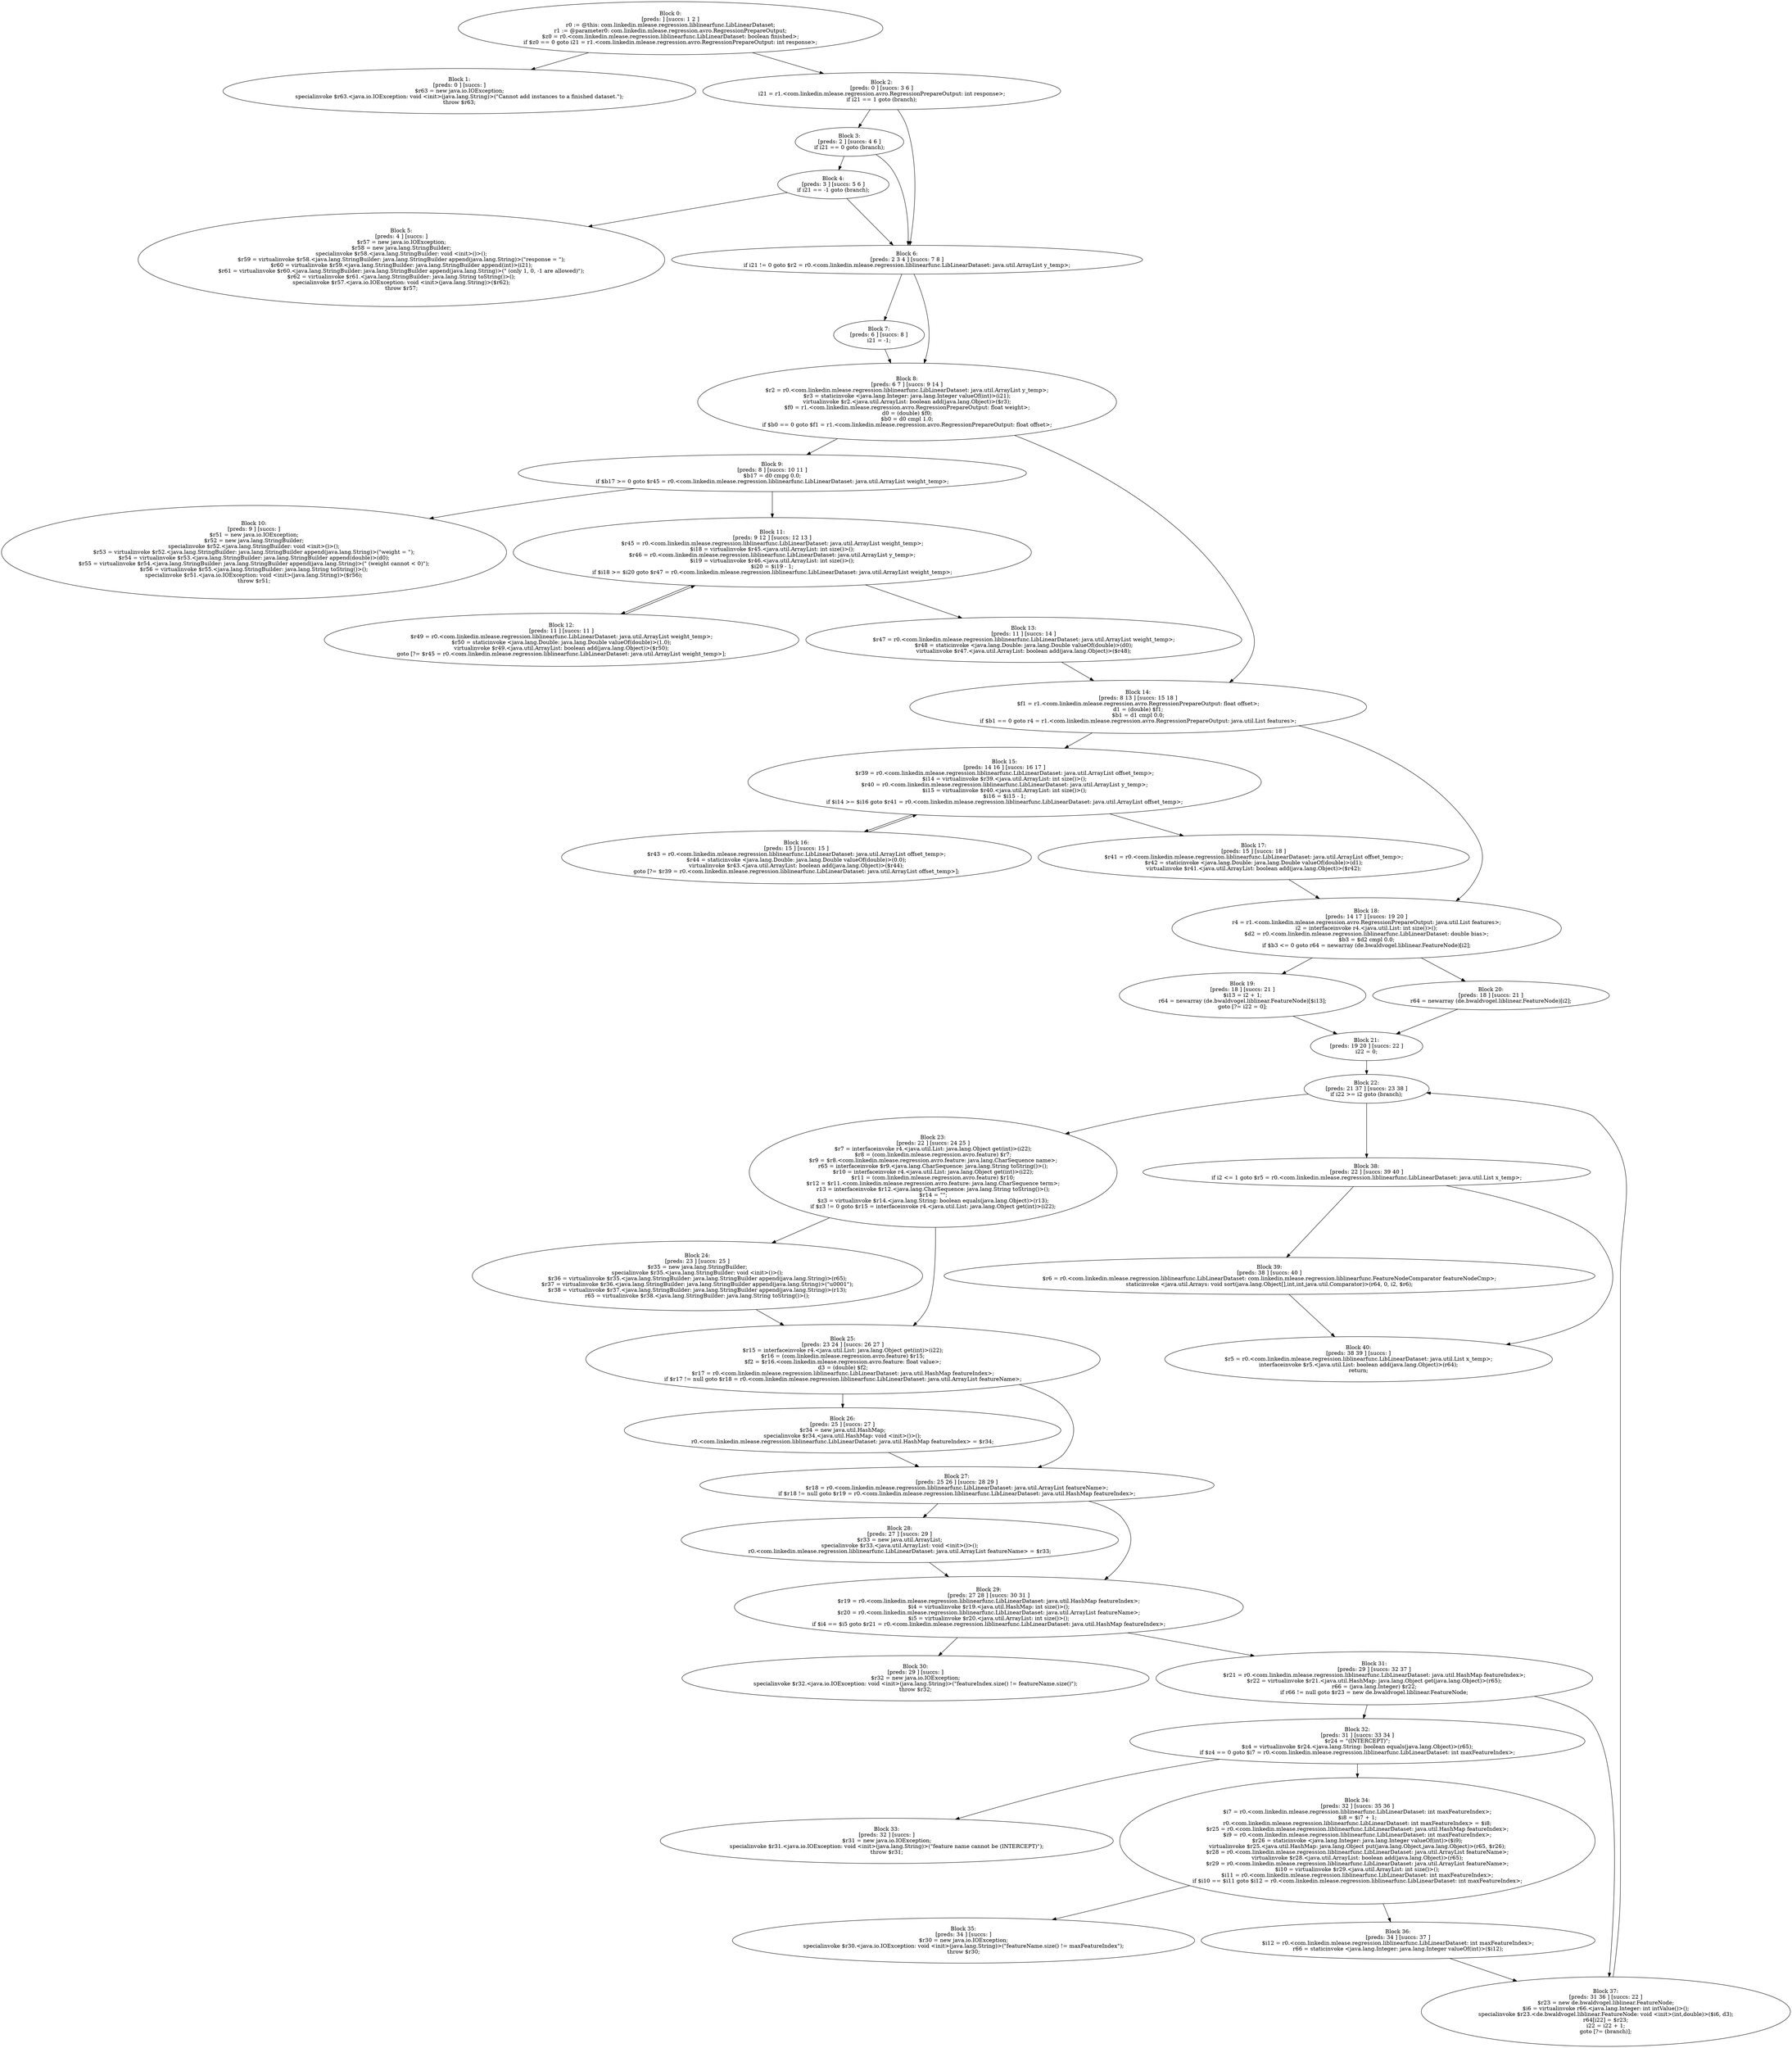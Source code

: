 digraph "unitGraph" {
    "Block 0:
[preds: ] [succs: 1 2 ]
r0 := @this: com.linkedin.mlease.regression.liblinearfunc.LibLinearDataset;
r1 := @parameter0: com.linkedin.mlease.regression.avro.RegressionPrepareOutput;
$z0 = r0.<com.linkedin.mlease.regression.liblinearfunc.LibLinearDataset: boolean finished>;
if $z0 == 0 goto i21 = r1.<com.linkedin.mlease.regression.avro.RegressionPrepareOutput: int response>;
"
    "Block 1:
[preds: 0 ] [succs: ]
$r63 = new java.io.IOException;
specialinvoke $r63.<java.io.IOException: void <init>(java.lang.String)>(\"Cannot add instances to a finished dataset.\");
throw $r63;
"
    "Block 2:
[preds: 0 ] [succs: 3 6 ]
i21 = r1.<com.linkedin.mlease.regression.avro.RegressionPrepareOutput: int response>;
if i21 == 1 goto (branch);
"
    "Block 3:
[preds: 2 ] [succs: 4 6 ]
if i21 == 0 goto (branch);
"
    "Block 4:
[preds: 3 ] [succs: 5 6 ]
if i21 == -1 goto (branch);
"
    "Block 5:
[preds: 4 ] [succs: ]
$r57 = new java.io.IOException;
$r58 = new java.lang.StringBuilder;
specialinvoke $r58.<java.lang.StringBuilder: void <init>()>();
$r59 = virtualinvoke $r58.<java.lang.StringBuilder: java.lang.StringBuilder append(java.lang.String)>(\"response = \");
$r60 = virtualinvoke $r59.<java.lang.StringBuilder: java.lang.StringBuilder append(int)>(i21);
$r61 = virtualinvoke $r60.<java.lang.StringBuilder: java.lang.StringBuilder append(java.lang.String)>(\" (only 1, 0, -1 are allowed)\");
$r62 = virtualinvoke $r61.<java.lang.StringBuilder: java.lang.String toString()>();
specialinvoke $r57.<java.io.IOException: void <init>(java.lang.String)>($r62);
throw $r57;
"
    "Block 6:
[preds: 2 3 4 ] [succs: 7 8 ]
if i21 != 0 goto $r2 = r0.<com.linkedin.mlease.regression.liblinearfunc.LibLinearDataset: java.util.ArrayList y_temp>;
"
    "Block 7:
[preds: 6 ] [succs: 8 ]
i21 = -1;
"
    "Block 8:
[preds: 6 7 ] [succs: 9 14 ]
$r2 = r0.<com.linkedin.mlease.regression.liblinearfunc.LibLinearDataset: java.util.ArrayList y_temp>;
$r3 = staticinvoke <java.lang.Integer: java.lang.Integer valueOf(int)>(i21);
virtualinvoke $r2.<java.util.ArrayList: boolean add(java.lang.Object)>($r3);
$f0 = r1.<com.linkedin.mlease.regression.avro.RegressionPrepareOutput: float weight>;
d0 = (double) $f0;
$b0 = d0 cmpl 1.0;
if $b0 == 0 goto $f1 = r1.<com.linkedin.mlease.regression.avro.RegressionPrepareOutput: float offset>;
"
    "Block 9:
[preds: 8 ] [succs: 10 11 ]
$b17 = d0 cmpg 0.0;
if $b17 >= 0 goto $r45 = r0.<com.linkedin.mlease.regression.liblinearfunc.LibLinearDataset: java.util.ArrayList weight_temp>;
"
    "Block 10:
[preds: 9 ] [succs: ]
$r51 = new java.io.IOException;
$r52 = new java.lang.StringBuilder;
specialinvoke $r52.<java.lang.StringBuilder: void <init>()>();
$r53 = virtualinvoke $r52.<java.lang.StringBuilder: java.lang.StringBuilder append(java.lang.String)>(\"weight = \");
$r54 = virtualinvoke $r53.<java.lang.StringBuilder: java.lang.StringBuilder append(double)>(d0);
$r55 = virtualinvoke $r54.<java.lang.StringBuilder: java.lang.StringBuilder append(java.lang.String)>(\" (weight cannot < 0)\");
$r56 = virtualinvoke $r55.<java.lang.StringBuilder: java.lang.String toString()>();
specialinvoke $r51.<java.io.IOException: void <init>(java.lang.String)>($r56);
throw $r51;
"
    "Block 11:
[preds: 9 12 ] [succs: 12 13 ]
$r45 = r0.<com.linkedin.mlease.regression.liblinearfunc.LibLinearDataset: java.util.ArrayList weight_temp>;
$i18 = virtualinvoke $r45.<java.util.ArrayList: int size()>();
$r46 = r0.<com.linkedin.mlease.regression.liblinearfunc.LibLinearDataset: java.util.ArrayList y_temp>;
$i19 = virtualinvoke $r46.<java.util.ArrayList: int size()>();
$i20 = $i19 - 1;
if $i18 >= $i20 goto $r47 = r0.<com.linkedin.mlease.regression.liblinearfunc.LibLinearDataset: java.util.ArrayList weight_temp>;
"
    "Block 12:
[preds: 11 ] [succs: 11 ]
$r49 = r0.<com.linkedin.mlease.regression.liblinearfunc.LibLinearDataset: java.util.ArrayList weight_temp>;
$r50 = staticinvoke <java.lang.Double: java.lang.Double valueOf(double)>(1.0);
virtualinvoke $r49.<java.util.ArrayList: boolean add(java.lang.Object)>($r50);
goto [?= $r45 = r0.<com.linkedin.mlease.regression.liblinearfunc.LibLinearDataset: java.util.ArrayList weight_temp>];
"
    "Block 13:
[preds: 11 ] [succs: 14 ]
$r47 = r0.<com.linkedin.mlease.regression.liblinearfunc.LibLinearDataset: java.util.ArrayList weight_temp>;
$r48 = staticinvoke <java.lang.Double: java.lang.Double valueOf(double)>(d0);
virtualinvoke $r47.<java.util.ArrayList: boolean add(java.lang.Object)>($r48);
"
    "Block 14:
[preds: 8 13 ] [succs: 15 18 ]
$f1 = r1.<com.linkedin.mlease.regression.avro.RegressionPrepareOutput: float offset>;
d1 = (double) $f1;
$b1 = d1 cmpl 0.0;
if $b1 == 0 goto r4 = r1.<com.linkedin.mlease.regression.avro.RegressionPrepareOutput: java.util.List features>;
"
    "Block 15:
[preds: 14 16 ] [succs: 16 17 ]
$r39 = r0.<com.linkedin.mlease.regression.liblinearfunc.LibLinearDataset: java.util.ArrayList offset_temp>;
$i14 = virtualinvoke $r39.<java.util.ArrayList: int size()>();
$r40 = r0.<com.linkedin.mlease.regression.liblinearfunc.LibLinearDataset: java.util.ArrayList y_temp>;
$i15 = virtualinvoke $r40.<java.util.ArrayList: int size()>();
$i16 = $i15 - 1;
if $i14 >= $i16 goto $r41 = r0.<com.linkedin.mlease.regression.liblinearfunc.LibLinearDataset: java.util.ArrayList offset_temp>;
"
    "Block 16:
[preds: 15 ] [succs: 15 ]
$r43 = r0.<com.linkedin.mlease.regression.liblinearfunc.LibLinearDataset: java.util.ArrayList offset_temp>;
$r44 = staticinvoke <java.lang.Double: java.lang.Double valueOf(double)>(0.0);
virtualinvoke $r43.<java.util.ArrayList: boolean add(java.lang.Object)>($r44);
goto [?= $r39 = r0.<com.linkedin.mlease.regression.liblinearfunc.LibLinearDataset: java.util.ArrayList offset_temp>];
"
    "Block 17:
[preds: 15 ] [succs: 18 ]
$r41 = r0.<com.linkedin.mlease.regression.liblinearfunc.LibLinearDataset: java.util.ArrayList offset_temp>;
$r42 = staticinvoke <java.lang.Double: java.lang.Double valueOf(double)>(d1);
virtualinvoke $r41.<java.util.ArrayList: boolean add(java.lang.Object)>($r42);
"
    "Block 18:
[preds: 14 17 ] [succs: 19 20 ]
r4 = r1.<com.linkedin.mlease.regression.avro.RegressionPrepareOutput: java.util.List features>;
i2 = interfaceinvoke r4.<java.util.List: int size()>();
$d2 = r0.<com.linkedin.mlease.regression.liblinearfunc.LibLinearDataset: double bias>;
$b3 = $d2 cmpl 0.0;
if $b3 <= 0 goto r64 = newarray (de.bwaldvogel.liblinear.FeatureNode)[i2];
"
    "Block 19:
[preds: 18 ] [succs: 21 ]
$i13 = i2 + 1;
r64 = newarray (de.bwaldvogel.liblinear.FeatureNode)[$i13];
goto [?= i22 = 0];
"
    "Block 20:
[preds: 18 ] [succs: 21 ]
r64 = newarray (de.bwaldvogel.liblinear.FeatureNode)[i2];
"
    "Block 21:
[preds: 19 20 ] [succs: 22 ]
i22 = 0;
"
    "Block 22:
[preds: 21 37 ] [succs: 23 38 ]
if i22 >= i2 goto (branch);
"
    "Block 23:
[preds: 22 ] [succs: 24 25 ]
$r7 = interfaceinvoke r4.<java.util.List: java.lang.Object get(int)>(i22);
$r8 = (com.linkedin.mlease.regression.avro.feature) $r7;
$r9 = $r8.<com.linkedin.mlease.regression.avro.feature: java.lang.CharSequence name>;
r65 = interfaceinvoke $r9.<java.lang.CharSequence: java.lang.String toString()>();
$r10 = interfaceinvoke r4.<java.util.List: java.lang.Object get(int)>(i22);
$r11 = (com.linkedin.mlease.regression.avro.feature) $r10;
$r12 = $r11.<com.linkedin.mlease.regression.avro.feature: java.lang.CharSequence term>;
r13 = interfaceinvoke $r12.<java.lang.CharSequence: java.lang.String toString()>();
$r14 = \"\";
$z3 = virtualinvoke $r14.<java.lang.String: boolean equals(java.lang.Object)>(r13);
if $z3 != 0 goto $r15 = interfaceinvoke r4.<java.util.List: java.lang.Object get(int)>(i22);
"
    "Block 24:
[preds: 23 ] [succs: 25 ]
$r35 = new java.lang.StringBuilder;
specialinvoke $r35.<java.lang.StringBuilder: void <init>()>();
$r36 = virtualinvoke $r35.<java.lang.StringBuilder: java.lang.StringBuilder append(java.lang.String)>(r65);
$r37 = virtualinvoke $r36.<java.lang.StringBuilder: java.lang.StringBuilder append(java.lang.String)>(\"\u0001\");
$r38 = virtualinvoke $r37.<java.lang.StringBuilder: java.lang.StringBuilder append(java.lang.String)>(r13);
r65 = virtualinvoke $r38.<java.lang.StringBuilder: java.lang.String toString()>();
"
    "Block 25:
[preds: 23 24 ] [succs: 26 27 ]
$r15 = interfaceinvoke r4.<java.util.List: java.lang.Object get(int)>(i22);
$r16 = (com.linkedin.mlease.regression.avro.feature) $r15;
$f2 = $r16.<com.linkedin.mlease.regression.avro.feature: float value>;
d3 = (double) $f2;
$r17 = r0.<com.linkedin.mlease.regression.liblinearfunc.LibLinearDataset: java.util.HashMap featureIndex>;
if $r17 != null goto $r18 = r0.<com.linkedin.mlease.regression.liblinearfunc.LibLinearDataset: java.util.ArrayList featureName>;
"
    "Block 26:
[preds: 25 ] [succs: 27 ]
$r34 = new java.util.HashMap;
specialinvoke $r34.<java.util.HashMap: void <init>()>();
r0.<com.linkedin.mlease.regression.liblinearfunc.LibLinearDataset: java.util.HashMap featureIndex> = $r34;
"
    "Block 27:
[preds: 25 26 ] [succs: 28 29 ]
$r18 = r0.<com.linkedin.mlease.regression.liblinearfunc.LibLinearDataset: java.util.ArrayList featureName>;
if $r18 != null goto $r19 = r0.<com.linkedin.mlease.regression.liblinearfunc.LibLinearDataset: java.util.HashMap featureIndex>;
"
    "Block 28:
[preds: 27 ] [succs: 29 ]
$r33 = new java.util.ArrayList;
specialinvoke $r33.<java.util.ArrayList: void <init>()>();
r0.<com.linkedin.mlease.regression.liblinearfunc.LibLinearDataset: java.util.ArrayList featureName> = $r33;
"
    "Block 29:
[preds: 27 28 ] [succs: 30 31 ]
$r19 = r0.<com.linkedin.mlease.regression.liblinearfunc.LibLinearDataset: java.util.HashMap featureIndex>;
$i4 = virtualinvoke $r19.<java.util.HashMap: int size()>();
$r20 = r0.<com.linkedin.mlease.regression.liblinearfunc.LibLinearDataset: java.util.ArrayList featureName>;
$i5 = virtualinvoke $r20.<java.util.ArrayList: int size()>();
if $i4 == $i5 goto $r21 = r0.<com.linkedin.mlease.regression.liblinearfunc.LibLinearDataset: java.util.HashMap featureIndex>;
"
    "Block 30:
[preds: 29 ] [succs: ]
$r32 = new java.io.IOException;
specialinvoke $r32.<java.io.IOException: void <init>(java.lang.String)>(\"featureIndex.size() != featureName.size()\");
throw $r32;
"
    "Block 31:
[preds: 29 ] [succs: 32 37 ]
$r21 = r0.<com.linkedin.mlease.regression.liblinearfunc.LibLinearDataset: java.util.HashMap featureIndex>;
$r22 = virtualinvoke $r21.<java.util.HashMap: java.lang.Object get(java.lang.Object)>(r65);
r66 = (java.lang.Integer) $r22;
if r66 != null goto $r23 = new de.bwaldvogel.liblinear.FeatureNode;
"
    "Block 32:
[preds: 31 ] [succs: 33 34 ]
$r24 = \"(INTERCEPT)\";
$z4 = virtualinvoke $r24.<java.lang.String: boolean equals(java.lang.Object)>(r65);
if $z4 == 0 goto $i7 = r0.<com.linkedin.mlease.regression.liblinearfunc.LibLinearDataset: int maxFeatureIndex>;
"
    "Block 33:
[preds: 32 ] [succs: ]
$r31 = new java.io.IOException;
specialinvoke $r31.<java.io.IOException: void <init>(java.lang.String)>(\"feature name cannot be (INTERCEPT)\");
throw $r31;
"
    "Block 34:
[preds: 32 ] [succs: 35 36 ]
$i7 = r0.<com.linkedin.mlease.regression.liblinearfunc.LibLinearDataset: int maxFeatureIndex>;
$i8 = $i7 + 1;
r0.<com.linkedin.mlease.regression.liblinearfunc.LibLinearDataset: int maxFeatureIndex> = $i8;
$r25 = r0.<com.linkedin.mlease.regression.liblinearfunc.LibLinearDataset: java.util.HashMap featureIndex>;
$i9 = r0.<com.linkedin.mlease.regression.liblinearfunc.LibLinearDataset: int maxFeatureIndex>;
$r26 = staticinvoke <java.lang.Integer: java.lang.Integer valueOf(int)>($i9);
virtualinvoke $r25.<java.util.HashMap: java.lang.Object put(java.lang.Object,java.lang.Object)>(r65, $r26);
$r28 = r0.<com.linkedin.mlease.regression.liblinearfunc.LibLinearDataset: java.util.ArrayList featureName>;
virtualinvoke $r28.<java.util.ArrayList: boolean add(java.lang.Object)>(r65);
$r29 = r0.<com.linkedin.mlease.regression.liblinearfunc.LibLinearDataset: java.util.ArrayList featureName>;
$i10 = virtualinvoke $r29.<java.util.ArrayList: int size()>();
$i11 = r0.<com.linkedin.mlease.regression.liblinearfunc.LibLinearDataset: int maxFeatureIndex>;
if $i10 == $i11 goto $i12 = r0.<com.linkedin.mlease.regression.liblinearfunc.LibLinearDataset: int maxFeatureIndex>;
"
    "Block 35:
[preds: 34 ] [succs: ]
$r30 = new java.io.IOException;
specialinvoke $r30.<java.io.IOException: void <init>(java.lang.String)>(\"featureName.size() != maxFeatureIndex\");
throw $r30;
"
    "Block 36:
[preds: 34 ] [succs: 37 ]
$i12 = r0.<com.linkedin.mlease.regression.liblinearfunc.LibLinearDataset: int maxFeatureIndex>;
r66 = staticinvoke <java.lang.Integer: java.lang.Integer valueOf(int)>($i12);
"
    "Block 37:
[preds: 31 36 ] [succs: 22 ]
$r23 = new de.bwaldvogel.liblinear.FeatureNode;
$i6 = virtualinvoke r66.<java.lang.Integer: int intValue()>();
specialinvoke $r23.<de.bwaldvogel.liblinear.FeatureNode: void <init>(int,double)>($i6, d3);
r64[i22] = $r23;
i22 = i22 + 1;
goto [?= (branch)];
"
    "Block 38:
[preds: 22 ] [succs: 39 40 ]
if i2 <= 1 goto $r5 = r0.<com.linkedin.mlease.regression.liblinearfunc.LibLinearDataset: java.util.List x_temp>;
"
    "Block 39:
[preds: 38 ] [succs: 40 ]
$r6 = r0.<com.linkedin.mlease.regression.liblinearfunc.LibLinearDataset: com.linkedin.mlease.regression.liblinearfunc.FeatureNodeComparator featureNodeCmp>;
staticinvoke <java.util.Arrays: void sort(java.lang.Object[],int,int,java.util.Comparator)>(r64, 0, i2, $r6);
"
    "Block 40:
[preds: 38 39 ] [succs: ]
$r5 = r0.<com.linkedin.mlease.regression.liblinearfunc.LibLinearDataset: java.util.List x_temp>;
interfaceinvoke $r5.<java.util.List: boolean add(java.lang.Object)>(r64);
return;
"
    "Block 0:
[preds: ] [succs: 1 2 ]
r0 := @this: com.linkedin.mlease.regression.liblinearfunc.LibLinearDataset;
r1 := @parameter0: com.linkedin.mlease.regression.avro.RegressionPrepareOutput;
$z0 = r0.<com.linkedin.mlease.regression.liblinearfunc.LibLinearDataset: boolean finished>;
if $z0 == 0 goto i21 = r1.<com.linkedin.mlease.regression.avro.RegressionPrepareOutput: int response>;
"->"Block 1:
[preds: 0 ] [succs: ]
$r63 = new java.io.IOException;
specialinvoke $r63.<java.io.IOException: void <init>(java.lang.String)>(\"Cannot add instances to a finished dataset.\");
throw $r63;
";
    "Block 0:
[preds: ] [succs: 1 2 ]
r0 := @this: com.linkedin.mlease.regression.liblinearfunc.LibLinearDataset;
r1 := @parameter0: com.linkedin.mlease.regression.avro.RegressionPrepareOutput;
$z0 = r0.<com.linkedin.mlease.regression.liblinearfunc.LibLinearDataset: boolean finished>;
if $z0 == 0 goto i21 = r1.<com.linkedin.mlease.regression.avro.RegressionPrepareOutput: int response>;
"->"Block 2:
[preds: 0 ] [succs: 3 6 ]
i21 = r1.<com.linkedin.mlease.regression.avro.RegressionPrepareOutput: int response>;
if i21 == 1 goto (branch);
";
    "Block 2:
[preds: 0 ] [succs: 3 6 ]
i21 = r1.<com.linkedin.mlease.regression.avro.RegressionPrepareOutput: int response>;
if i21 == 1 goto (branch);
"->"Block 3:
[preds: 2 ] [succs: 4 6 ]
if i21 == 0 goto (branch);
";
    "Block 2:
[preds: 0 ] [succs: 3 6 ]
i21 = r1.<com.linkedin.mlease.regression.avro.RegressionPrepareOutput: int response>;
if i21 == 1 goto (branch);
"->"Block 6:
[preds: 2 3 4 ] [succs: 7 8 ]
if i21 != 0 goto $r2 = r0.<com.linkedin.mlease.regression.liblinearfunc.LibLinearDataset: java.util.ArrayList y_temp>;
";
    "Block 3:
[preds: 2 ] [succs: 4 6 ]
if i21 == 0 goto (branch);
"->"Block 4:
[preds: 3 ] [succs: 5 6 ]
if i21 == -1 goto (branch);
";
    "Block 3:
[preds: 2 ] [succs: 4 6 ]
if i21 == 0 goto (branch);
"->"Block 6:
[preds: 2 3 4 ] [succs: 7 8 ]
if i21 != 0 goto $r2 = r0.<com.linkedin.mlease.regression.liblinearfunc.LibLinearDataset: java.util.ArrayList y_temp>;
";
    "Block 4:
[preds: 3 ] [succs: 5 6 ]
if i21 == -1 goto (branch);
"->"Block 5:
[preds: 4 ] [succs: ]
$r57 = new java.io.IOException;
$r58 = new java.lang.StringBuilder;
specialinvoke $r58.<java.lang.StringBuilder: void <init>()>();
$r59 = virtualinvoke $r58.<java.lang.StringBuilder: java.lang.StringBuilder append(java.lang.String)>(\"response = \");
$r60 = virtualinvoke $r59.<java.lang.StringBuilder: java.lang.StringBuilder append(int)>(i21);
$r61 = virtualinvoke $r60.<java.lang.StringBuilder: java.lang.StringBuilder append(java.lang.String)>(\" (only 1, 0, -1 are allowed)\");
$r62 = virtualinvoke $r61.<java.lang.StringBuilder: java.lang.String toString()>();
specialinvoke $r57.<java.io.IOException: void <init>(java.lang.String)>($r62);
throw $r57;
";
    "Block 4:
[preds: 3 ] [succs: 5 6 ]
if i21 == -1 goto (branch);
"->"Block 6:
[preds: 2 3 4 ] [succs: 7 8 ]
if i21 != 0 goto $r2 = r0.<com.linkedin.mlease.regression.liblinearfunc.LibLinearDataset: java.util.ArrayList y_temp>;
";
    "Block 6:
[preds: 2 3 4 ] [succs: 7 8 ]
if i21 != 0 goto $r2 = r0.<com.linkedin.mlease.regression.liblinearfunc.LibLinearDataset: java.util.ArrayList y_temp>;
"->"Block 7:
[preds: 6 ] [succs: 8 ]
i21 = -1;
";
    "Block 6:
[preds: 2 3 4 ] [succs: 7 8 ]
if i21 != 0 goto $r2 = r0.<com.linkedin.mlease.regression.liblinearfunc.LibLinearDataset: java.util.ArrayList y_temp>;
"->"Block 8:
[preds: 6 7 ] [succs: 9 14 ]
$r2 = r0.<com.linkedin.mlease.regression.liblinearfunc.LibLinearDataset: java.util.ArrayList y_temp>;
$r3 = staticinvoke <java.lang.Integer: java.lang.Integer valueOf(int)>(i21);
virtualinvoke $r2.<java.util.ArrayList: boolean add(java.lang.Object)>($r3);
$f0 = r1.<com.linkedin.mlease.regression.avro.RegressionPrepareOutput: float weight>;
d0 = (double) $f0;
$b0 = d0 cmpl 1.0;
if $b0 == 0 goto $f1 = r1.<com.linkedin.mlease.regression.avro.RegressionPrepareOutput: float offset>;
";
    "Block 7:
[preds: 6 ] [succs: 8 ]
i21 = -1;
"->"Block 8:
[preds: 6 7 ] [succs: 9 14 ]
$r2 = r0.<com.linkedin.mlease.regression.liblinearfunc.LibLinearDataset: java.util.ArrayList y_temp>;
$r3 = staticinvoke <java.lang.Integer: java.lang.Integer valueOf(int)>(i21);
virtualinvoke $r2.<java.util.ArrayList: boolean add(java.lang.Object)>($r3);
$f0 = r1.<com.linkedin.mlease.regression.avro.RegressionPrepareOutput: float weight>;
d0 = (double) $f0;
$b0 = d0 cmpl 1.0;
if $b0 == 0 goto $f1 = r1.<com.linkedin.mlease.regression.avro.RegressionPrepareOutput: float offset>;
";
    "Block 8:
[preds: 6 7 ] [succs: 9 14 ]
$r2 = r0.<com.linkedin.mlease.regression.liblinearfunc.LibLinearDataset: java.util.ArrayList y_temp>;
$r3 = staticinvoke <java.lang.Integer: java.lang.Integer valueOf(int)>(i21);
virtualinvoke $r2.<java.util.ArrayList: boolean add(java.lang.Object)>($r3);
$f0 = r1.<com.linkedin.mlease.regression.avro.RegressionPrepareOutput: float weight>;
d0 = (double) $f0;
$b0 = d0 cmpl 1.0;
if $b0 == 0 goto $f1 = r1.<com.linkedin.mlease.regression.avro.RegressionPrepareOutput: float offset>;
"->"Block 9:
[preds: 8 ] [succs: 10 11 ]
$b17 = d0 cmpg 0.0;
if $b17 >= 0 goto $r45 = r0.<com.linkedin.mlease.regression.liblinearfunc.LibLinearDataset: java.util.ArrayList weight_temp>;
";
    "Block 8:
[preds: 6 7 ] [succs: 9 14 ]
$r2 = r0.<com.linkedin.mlease.regression.liblinearfunc.LibLinearDataset: java.util.ArrayList y_temp>;
$r3 = staticinvoke <java.lang.Integer: java.lang.Integer valueOf(int)>(i21);
virtualinvoke $r2.<java.util.ArrayList: boolean add(java.lang.Object)>($r3);
$f0 = r1.<com.linkedin.mlease.regression.avro.RegressionPrepareOutput: float weight>;
d0 = (double) $f0;
$b0 = d0 cmpl 1.0;
if $b0 == 0 goto $f1 = r1.<com.linkedin.mlease.regression.avro.RegressionPrepareOutput: float offset>;
"->"Block 14:
[preds: 8 13 ] [succs: 15 18 ]
$f1 = r1.<com.linkedin.mlease.regression.avro.RegressionPrepareOutput: float offset>;
d1 = (double) $f1;
$b1 = d1 cmpl 0.0;
if $b1 == 0 goto r4 = r1.<com.linkedin.mlease.regression.avro.RegressionPrepareOutput: java.util.List features>;
";
    "Block 9:
[preds: 8 ] [succs: 10 11 ]
$b17 = d0 cmpg 0.0;
if $b17 >= 0 goto $r45 = r0.<com.linkedin.mlease.regression.liblinearfunc.LibLinearDataset: java.util.ArrayList weight_temp>;
"->"Block 10:
[preds: 9 ] [succs: ]
$r51 = new java.io.IOException;
$r52 = new java.lang.StringBuilder;
specialinvoke $r52.<java.lang.StringBuilder: void <init>()>();
$r53 = virtualinvoke $r52.<java.lang.StringBuilder: java.lang.StringBuilder append(java.lang.String)>(\"weight = \");
$r54 = virtualinvoke $r53.<java.lang.StringBuilder: java.lang.StringBuilder append(double)>(d0);
$r55 = virtualinvoke $r54.<java.lang.StringBuilder: java.lang.StringBuilder append(java.lang.String)>(\" (weight cannot < 0)\");
$r56 = virtualinvoke $r55.<java.lang.StringBuilder: java.lang.String toString()>();
specialinvoke $r51.<java.io.IOException: void <init>(java.lang.String)>($r56);
throw $r51;
";
    "Block 9:
[preds: 8 ] [succs: 10 11 ]
$b17 = d0 cmpg 0.0;
if $b17 >= 0 goto $r45 = r0.<com.linkedin.mlease.regression.liblinearfunc.LibLinearDataset: java.util.ArrayList weight_temp>;
"->"Block 11:
[preds: 9 12 ] [succs: 12 13 ]
$r45 = r0.<com.linkedin.mlease.regression.liblinearfunc.LibLinearDataset: java.util.ArrayList weight_temp>;
$i18 = virtualinvoke $r45.<java.util.ArrayList: int size()>();
$r46 = r0.<com.linkedin.mlease.regression.liblinearfunc.LibLinearDataset: java.util.ArrayList y_temp>;
$i19 = virtualinvoke $r46.<java.util.ArrayList: int size()>();
$i20 = $i19 - 1;
if $i18 >= $i20 goto $r47 = r0.<com.linkedin.mlease.regression.liblinearfunc.LibLinearDataset: java.util.ArrayList weight_temp>;
";
    "Block 11:
[preds: 9 12 ] [succs: 12 13 ]
$r45 = r0.<com.linkedin.mlease.regression.liblinearfunc.LibLinearDataset: java.util.ArrayList weight_temp>;
$i18 = virtualinvoke $r45.<java.util.ArrayList: int size()>();
$r46 = r0.<com.linkedin.mlease.regression.liblinearfunc.LibLinearDataset: java.util.ArrayList y_temp>;
$i19 = virtualinvoke $r46.<java.util.ArrayList: int size()>();
$i20 = $i19 - 1;
if $i18 >= $i20 goto $r47 = r0.<com.linkedin.mlease.regression.liblinearfunc.LibLinearDataset: java.util.ArrayList weight_temp>;
"->"Block 12:
[preds: 11 ] [succs: 11 ]
$r49 = r0.<com.linkedin.mlease.regression.liblinearfunc.LibLinearDataset: java.util.ArrayList weight_temp>;
$r50 = staticinvoke <java.lang.Double: java.lang.Double valueOf(double)>(1.0);
virtualinvoke $r49.<java.util.ArrayList: boolean add(java.lang.Object)>($r50);
goto [?= $r45 = r0.<com.linkedin.mlease.regression.liblinearfunc.LibLinearDataset: java.util.ArrayList weight_temp>];
";
    "Block 11:
[preds: 9 12 ] [succs: 12 13 ]
$r45 = r0.<com.linkedin.mlease.regression.liblinearfunc.LibLinearDataset: java.util.ArrayList weight_temp>;
$i18 = virtualinvoke $r45.<java.util.ArrayList: int size()>();
$r46 = r0.<com.linkedin.mlease.regression.liblinearfunc.LibLinearDataset: java.util.ArrayList y_temp>;
$i19 = virtualinvoke $r46.<java.util.ArrayList: int size()>();
$i20 = $i19 - 1;
if $i18 >= $i20 goto $r47 = r0.<com.linkedin.mlease.regression.liblinearfunc.LibLinearDataset: java.util.ArrayList weight_temp>;
"->"Block 13:
[preds: 11 ] [succs: 14 ]
$r47 = r0.<com.linkedin.mlease.regression.liblinearfunc.LibLinearDataset: java.util.ArrayList weight_temp>;
$r48 = staticinvoke <java.lang.Double: java.lang.Double valueOf(double)>(d0);
virtualinvoke $r47.<java.util.ArrayList: boolean add(java.lang.Object)>($r48);
";
    "Block 12:
[preds: 11 ] [succs: 11 ]
$r49 = r0.<com.linkedin.mlease.regression.liblinearfunc.LibLinearDataset: java.util.ArrayList weight_temp>;
$r50 = staticinvoke <java.lang.Double: java.lang.Double valueOf(double)>(1.0);
virtualinvoke $r49.<java.util.ArrayList: boolean add(java.lang.Object)>($r50);
goto [?= $r45 = r0.<com.linkedin.mlease.regression.liblinearfunc.LibLinearDataset: java.util.ArrayList weight_temp>];
"->"Block 11:
[preds: 9 12 ] [succs: 12 13 ]
$r45 = r0.<com.linkedin.mlease.regression.liblinearfunc.LibLinearDataset: java.util.ArrayList weight_temp>;
$i18 = virtualinvoke $r45.<java.util.ArrayList: int size()>();
$r46 = r0.<com.linkedin.mlease.regression.liblinearfunc.LibLinearDataset: java.util.ArrayList y_temp>;
$i19 = virtualinvoke $r46.<java.util.ArrayList: int size()>();
$i20 = $i19 - 1;
if $i18 >= $i20 goto $r47 = r0.<com.linkedin.mlease.regression.liblinearfunc.LibLinearDataset: java.util.ArrayList weight_temp>;
";
    "Block 13:
[preds: 11 ] [succs: 14 ]
$r47 = r0.<com.linkedin.mlease.regression.liblinearfunc.LibLinearDataset: java.util.ArrayList weight_temp>;
$r48 = staticinvoke <java.lang.Double: java.lang.Double valueOf(double)>(d0);
virtualinvoke $r47.<java.util.ArrayList: boolean add(java.lang.Object)>($r48);
"->"Block 14:
[preds: 8 13 ] [succs: 15 18 ]
$f1 = r1.<com.linkedin.mlease.regression.avro.RegressionPrepareOutput: float offset>;
d1 = (double) $f1;
$b1 = d1 cmpl 0.0;
if $b1 == 0 goto r4 = r1.<com.linkedin.mlease.regression.avro.RegressionPrepareOutput: java.util.List features>;
";
    "Block 14:
[preds: 8 13 ] [succs: 15 18 ]
$f1 = r1.<com.linkedin.mlease.regression.avro.RegressionPrepareOutput: float offset>;
d1 = (double) $f1;
$b1 = d1 cmpl 0.0;
if $b1 == 0 goto r4 = r1.<com.linkedin.mlease.regression.avro.RegressionPrepareOutput: java.util.List features>;
"->"Block 15:
[preds: 14 16 ] [succs: 16 17 ]
$r39 = r0.<com.linkedin.mlease.regression.liblinearfunc.LibLinearDataset: java.util.ArrayList offset_temp>;
$i14 = virtualinvoke $r39.<java.util.ArrayList: int size()>();
$r40 = r0.<com.linkedin.mlease.regression.liblinearfunc.LibLinearDataset: java.util.ArrayList y_temp>;
$i15 = virtualinvoke $r40.<java.util.ArrayList: int size()>();
$i16 = $i15 - 1;
if $i14 >= $i16 goto $r41 = r0.<com.linkedin.mlease.regression.liblinearfunc.LibLinearDataset: java.util.ArrayList offset_temp>;
";
    "Block 14:
[preds: 8 13 ] [succs: 15 18 ]
$f1 = r1.<com.linkedin.mlease.regression.avro.RegressionPrepareOutput: float offset>;
d1 = (double) $f1;
$b1 = d1 cmpl 0.0;
if $b1 == 0 goto r4 = r1.<com.linkedin.mlease.regression.avro.RegressionPrepareOutput: java.util.List features>;
"->"Block 18:
[preds: 14 17 ] [succs: 19 20 ]
r4 = r1.<com.linkedin.mlease.regression.avro.RegressionPrepareOutput: java.util.List features>;
i2 = interfaceinvoke r4.<java.util.List: int size()>();
$d2 = r0.<com.linkedin.mlease.regression.liblinearfunc.LibLinearDataset: double bias>;
$b3 = $d2 cmpl 0.0;
if $b3 <= 0 goto r64 = newarray (de.bwaldvogel.liblinear.FeatureNode)[i2];
";
    "Block 15:
[preds: 14 16 ] [succs: 16 17 ]
$r39 = r0.<com.linkedin.mlease.regression.liblinearfunc.LibLinearDataset: java.util.ArrayList offset_temp>;
$i14 = virtualinvoke $r39.<java.util.ArrayList: int size()>();
$r40 = r0.<com.linkedin.mlease.regression.liblinearfunc.LibLinearDataset: java.util.ArrayList y_temp>;
$i15 = virtualinvoke $r40.<java.util.ArrayList: int size()>();
$i16 = $i15 - 1;
if $i14 >= $i16 goto $r41 = r0.<com.linkedin.mlease.regression.liblinearfunc.LibLinearDataset: java.util.ArrayList offset_temp>;
"->"Block 16:
[preds: 15 ] [succs: 15 ]
$r43 = r0.<com.linkedin.mlease.regression.liblinearfunc.LibLinearDataset: java.util.ArrayList offset_temp>;
$r44 = staticinvoke <java.lang.Double: java.lang.Double valueOf(double)>(0.0);
virtualinvoke $r43.<java.util.ArrayList: boolean add(java.lang.Object)>($r44);
goto [?= $r39 = r0.<com.linkedin.mlease.regression.liblinearfunc.LibLinearDataset: java.util.ArrayList offset_temp>];
";
    "Block 15:
[preds: 14 16 ] [succs: 16 17 ]
$r39 = r0.<com.linkedin.mlease.regression.liblinearfunc.LibLinearDataset: java.util.ArrayList offset_temp>;
$i14 = virtualinvoke $r39.<java.util.ArrayList: int size()>();
$r40 = r0.<com.linkedin.mlease.regression.liblinearfunc.LibLinearDataset: java.util.ArrayList y_temp>;
$i15 = virtualinvoke $r40.<java.util.ArrayList: int size()>();
$i16 = $i15 - 1;
if $i14 >= $i16 goto $r41 = r0.<com.linkedin.mlease.regression.liblinearfunc.LibLinearDataset: java.util.ArrayList offset_temp>;
"->"Block 17:
[preds: 15 ] [succs: 18 ]
$r41 = r0.<com.linkedin.mlease.regression.liblinearfunc.LibLinearDataset: java.util.ArrayList offset_temp>;
$r42 = staticinvoke <java.lang.Double: java.lang.Double valueOf(double)>(d1);
virtualinvoke $r41.<java.util.ArrayList: boolean add(java.lang.Object)>($r42);
";
    "Block 16:
[preds: 15 ] [succs: 15 ]
$r43 = r0.<com.linkedin.mlease.regression.liblinearfunc.LibLinearDataset: java.util.ArrayList offset_temp>;
$r44 = staticinvoke <java.lang.Double: java.lang.Double valueOf(double)>(0.0);
virtualinvoke $r43.<java.util.ArrayList: boolean add(java.lang.Object)>($r44);
goto [?= $r39 = r0.<com.linkedin.mlease.regression.liblinearfunc.LibLinearDataset: java.util.ArrayList offset_temp>];
"->"Block 15:
[preds: 14 16 ] [succs: 16 17 ]
$r39 = r0.<com.linkedin.mlease.regression.liblinearfunc.LibLinearDataset: java.util.ArrayList offset_temp>;
$i14 = virtualinvoke $r39.<java.util.ArrayList: int size()>();
$r40 = r0.<com.linkedin.mlease.regression.liblinearfunc.LibLinearDataset: java.util.ArrayList y_temp>;
$i15 = virtualinvoke $r40.<java.util.ArrayList: int size()>();
$i16 = $i15 - 1;
if $i14 >= $i16 goto $r41 = r0.<com.linkedin.mlease.regression.liblinearfunc.LibLinearDataset: java.util.ArrayList offset_temp>;
";
    "Block 17:
[preds: 15 ] [succs: 18 ]
$r41 = r0.<com.linkedin.mlease.regression.liblinearfunc.LibLinearDataset: java.util.ArrayList offset_temp>;
$r42 = staticinvoke <java.lang.Double: java.lang.Double valueOf(double)>(d1);
virtualinvoke $r41.<java.util.ArrayList: boolean add(java.lang.Object)>($r42);
"->"Block 18:
[preds: 14 17 ] [succs: 19 20 ]
r4 = r1.<com.linkedin.mlease.regression.avro.RegressionPrepareOutput: java.util.List features>;
i2 = interfaceinvoke r4.<java.util.List: int size()>();
$d2 = r0.<com.linkedin.mlease.regression.liblinearfunc.LibLinearDataset: double bias>;
$b3 = $d2 cmpl 0.0;
if $b3 <= 0 goto r64 = newarray (de.bwaldvogel.liblinear.FeatureNode)[i2];
";
    "Block 18:
[preds: 14 17 ] [succs: 19 20 ]
r4 = r1.<com.linkedin.mlease.regression.avro.RegressionPrepareOutput: java.util.List features>;
i2 = interfaceinvoke r4.<java.util.List: int size()>();
$d2 = r0.<com.linkedin.mlease.regression.liblinearfunc.LibLinearDataset: double bias>;
$b3 = $d2 cmpl 0.0;
if $b3 <= 0 goto r64 = newarray (de.bwaldvogel.liblinear.FeatureNode)[i2];
"->"Block 19:
[preds: 18 ] [succs: 21 ]
$i13 = i2 + 1;
r64 = newarray (de.bwaldvogel.liblinear.FeatureNode)[$i13];
goto [?= i22 = 0];
";
    "Block 18:
[preds: 14 17 ] [succs: 19 20 ]
r4 = r1.<com.linkedin.mlease.regression.avro.RegressionPrepareOutput: java.util.List features>;
i2 = interfaceinvoke r4.<java.util.List: int size()>();
$d2 = r0.<com.linkedin.mlease.regression.liblinearfunc.LibLinearDataset: double bias>;
$b3 = $d2 cmpl 0.0;
if $b3 <= 0 goto r64 = newarray (de.bwaldvogel.liblinear.FeatureNode)[i2];
"->"Block 20:
[preds: 18 ] [succs: 21 ]
r64 = newarray (de.bwaldvogel.liblinear.FeatureNode)[i2];
";
    "Block 19:
[preds: 18 ] [succs: 21 ]
$i13 = i2 + 1;
r64 = newarray (de.bwaldvogel.liblinear.FeatureNode)[$i13];
goto [?= i22 = 0];
"->"Block 21:
[preds: 19 20 ] [succs: 22 ]
i22 = 0;
";
    "Block 20:
[preds: 18 ] [succs: 21 ]
r64 = newarray (de.bwaldvogel.liblinear.FeatureNode)[i2];
"->"Block 21:
[preds: 19 20 ] [succs: 22 ]
i22 = 0;
";
    "Block 21:
[preds: 19 20 ] [succs: 22 ]
i22 = 0;
"->"Block 22:
[preds: 21 37 ] [succs: 23 38 ]
if i22 >= i2 goto (branch);
";
    "Block 22:
[preds: 21 37 ] [succs: 23 38 ]
if i22 >= i2 goto (branch);
"->"Block 23:
[preds: 22 ] [succs: 24 25 ]
$r7 = interfaceinvoke r4.<java.util.List: java.lang.Object get(int)>(i22);
$r8 = (com.linkedin.mlease.regression.avro.feature) $r7;
$r9 = $r8.<com.linkedin.mlease.regression.avro.feature: java.lang.CharSequence name>;
r65 = interfaceinvoke $r9.<java.lang.CharSequence: java.lang.String toString()>();
$r10 = interfaceinvoke r4.<java.util.List: java.lang.Object get(int)>(i22);
$r11 = (com.linkedin.mlease.regression.avro.feature) $r10;
$r12 = $r11.<com.linkedin.mlease.regression.avro.feature: java.lang.CharSequence term>;
r13 = interfaceinvoke $r12.<java.lang.CharSequence: java.lang.String toString()>();
$r14 = \"\";
$z3 = virtualinvoke $r14.<java.lang.String: boolean equals(java.lang.Object)>(r13);
if $z3 != 0 goto $r15 = interfaceinvoke r4.<java.util.List: java.lang.Object get(int)>(i22);
";
    "Block 22:
[preds: 21 37 ] [succs: 23 38 ]
if i22 >= i2 goto (branch);
"->"Block 38:
[preds: 22 ] [succs: 39 40 ]
if i2 <= 1 goto $r5 = r0.<com.linkedin.mlease.regression.liblinearfunc.LibLinearDataset: java.util.List x_temp>;
";
    "Block 23:
[preds: 22 ] [succs: 24 25 ]
$r7 = interfaceinvoke r4.<java.util.List: java.lang.Object get(int)>(i22);
$r8 = (com.linkedin.mlease.regression.avro.feature) $r7;
$r9 = $r8.<com.linkedin.mlease.regression.avro.feature: java.lang.CharSequence name>;
r65 = interfaceinvoke $r9.<java.lang.CharSequence: java.lang.String toString()>();
$r10 = interfaceinvoke r4.<java.util.List: java.lang.Object get(int)>(i22);
$r11 = (com.linkedin.mlease.regression.avro.feature) $r10;
$r12 = $r11.<com.linkedin.mlease.regression.avro.feature: java.lang.CharSequence term>;
r13 = interfaceinvoke $r12.<java.lang.CharSequence: java.lang.String toString()>();
$r14 = \"\";
$z3 = virtualinvoke $r14.<java.lang.String: boolean equals(java.lang.Object)>(r13);
if $z3 != 0 goto $r15 = interfaceinvoke r4.<java.util.List: java.lang.Object get(int)>(i22);
"->"Block 24:
[preds: 23 ] [succs: 25 ]
$r35 = new java.lang.StringBuilder;
specialinvoke $r35.<java.lang.StringBuilder: void <init>()>();
$r36 = virtualinvoke $r35.<java.lang.StringBuilder: java.lang.StringBuilder append(java.lang.String)>(r65);
$r37 = virtualinvoke $r36.<java.lang.StringBuilder: java.lang.StringBuilder append(java.lang.String)>(\"\u0001\");
$r38 = virtualinvoke $r37.<java.lang.StringBuilder: java.lang.StringBuilder append(java.lang.String)>(r13);
r65 = virtualinvoke $r38.<java.lang.StringBuilder: java.lang.String toString()>();
";
    "Block 23:
[preds: 22 ] [succs: 24 25 ]
$r7 = interfaceinvoke r4.<java.util.List: java.lang.Object get(int)>(i22);
$r8 = (com.linkedin.mlease.regression.avro.feature) $r7;
$r9 = $r8.<com.linkedin.mlease.regression.avro.feature: java.lang.CharSequence name>;
r65 = interfaceinvoke $r9.<java.lang.CharSequence: java.lang.String toString()>();
$r10 = interfaceinvoke r4.<java.util.List: java.lang.Object get(int)>(i22);
$r11 = (com.linkedin.mlease.regression.avro.feature) $r10;
$r12 = $r11.<com.linkedin.mlease.regression.avro.feature: java.lang.CharSequence term>;
r13 = interfaceinvoke $r12.<java.lang.CharSequence: java.lang.String toString()>();
$r14 = \"\";
$z3 = virtualinvoke $r14.<java.lang.String: boolean equals(java.lang.Object)>(r13);
if $z3 != 0 goto $r15 = interfaceinvoke r4.<java.util.List: java.lang.Object get(int)>(i22);
"->"Block 25:
[preds: 23 24 ] [succs: 26 27 ]
$r15 = interfaceinvoke r4.<java.util.List: java.lang.Object get(int)>(i22);
$r16 = (com.linkedin.mlease.regression.avro.feature) $r15;
$f2 = $r16.<com.linkedin.mlease.regression.avro.feature: float value>;
d3 = (double) $f2;
$r17 = r0.<com.linkedin.mlease.regression.liblinearfunc.LibLinearDataset: java.util.HashMap featureIndex>;
if $r17 != null goto $r18 = r0.<com.linkedin.mlease.regression.liblinearfunc.LibLinearDataset: java.util.ArrayList featureName>;
";
    "Block 24:
[preds: 23 ] [succs: 25 ]
$r35 = new java.lang.StringBuilder;
specialinvoke $r35.<java.lang.StringBuilder: void <init>()>();
$r36 = virtualinvoke $r35.<java.lang.StringBuilder: java.lang.StringBuilder append(java.lang.String)>(r65);
$r37 = virtualinvoke $r36.<java.lang.StringBuilder: java.lang.StringBuilder append(java.lang.String)>(\"\u0001\");
$r38 = virtualinvoke $r37.<java.lang.StringBuilder: java.lang.StringBuilder append(java.lang.String)>(r13);
r65 = virtualinvoke $r38.<java.lang.StringBuilder: java.lang.String toString()>();
"->"Block 25:
[preds: 23 24 ] [succs: 26 27 ]
$r15 = interfaceinvoke r4.<java.util.List: java.lang.Object get(int)>(i22);
$r16 = (com.linkedin.mlease.regression.avro.feature) $r15;
$f2 = $r16.<com.linkedin.mlease.regression.avro.feature: float value>;
d3 = (double) $f2;
$r17 = r0.<com.linkedin.mlease.regression.liblinearfunc.LibLinearDataset: java.util.HashMap featureIndex>;
if $r17 != null goto $r18 = r0.<com.linkedin.mlease.regression.liblinearfunc.LibLinearDataset: java.util.ArrayList featureName>;
";
    "Block 25:
[preds: 23 24 ] [succs: 26 27 ]
$r15 = interfaceinvoke r4.<java.util.List: java.lang.Object get(int)>(i22);
$r16 = (com.linkedin.mlease.regression.avro.feature) $r15;
$f2 = $r16.<com.linkedin.mlease.regression.avro.feature: float value>;
d3 = (double) $f2;
$r17 = r0.<com.linkedin.mlease.regression.liblinearfunc.LibLinearDataset: java.util.HashMap featureIndex>;
if $r17 != null goto $r18 = r0.<com.linkedin.mlease.regression.liblinearfunc.LibLinearDataset: java.util.ArrayList featureName>;
"->"Block 26:
[preds: 25 ] [succs: 27 ]
$r34 = new java.util.HashMap;
specialinvoke $r34.<java.util.HashMap: void <init>()>();
r0.<com.linkedin.mlease.regression.liblinearfunc.LibLinearDataset: java.util.HashMap featureIndex> = $r34;
";
    "Block 25:
[preds: 23 24 ] [succs: 26 27 ]
$r15 = interfaceinvoke r4.<java.util.List: java.lang.Object get(int)>(i22);
$r16 = (com.linkedin.mlease.regression.avro.feature) $r15;
$f2 = $r16.<com.linkedin.mlease.regression.avro.feature: float value>;
d3 = (double) $f2;
$r17 = r0.<com.linkedin.mlease.regression.liblinearfunc.LibLinearDataset: java.util.HashMap featureIndex>;
if $r17 != null goto $r18 = r0.<com.linkedin.mlease.regression.liblinearfunc.LibLinearDataset: java.util.ArrayList featureName>;
"->"Block 27:
[preds: 25 26 ] [succs: 28 29 ]
$r18 = r0.<com.linkedin.mlease.regression.liblinearfunc.LibLinearDataset: java.util.ArrayList featureName>;
if $r18 != null goto $r19 = r0.<com.linkedin.mlease.regression.liblinearfunc.LibLinearDataset: java.util.HashMap featureIndex>;
";
    "Block 26:
[preds: 25 ] [succs: 27 ]
$r34 = new java.util.HashMap;
specialinvoke $r34.<java.util.HashMap: void <init>()>();
r0.<com.linkedin.mlease.regression.liblinearfunc.LibLinearDataset: java.util.HashMap featureIndex> = $r34;
"->"Block 27:
[preds: 25 26 ] [succs: 28 29 ]
$r18 = r0.<com.linkedin.mlease.regression.liblinearfunc.LibLinearDataset: java.util.ArrayList featureName>;
if $r18 != null goto $r19 = r0.<com.linkedin.mlease.regression.liblinearfunc.LibLinearDataset: java.util.HashMap featureIndex>;
";
    "Block 27:
[preds: 25 26 ] [succs: 28 29 ]
$r18 = r0.<com.linkedin.mlease.regression.liblinearfunc.LibLinearDataset: java.util.ArrayList featureName>;
if $r18 != null goto $r19 = r0.<com.linkedin.mlease.regression.liblinearfunc.LibLinearDataset: java.util.HashMap featureIndex>;
"->"Block 28:
[preds: 27 ] [succs: 29 ]
$r33 = new java.util.ArrayList;
specialinvoke $r33.<java.util.ArrayList: void <init>()>();
r0.<com.linkedin.mlease.regression.liblinearfunc.LibLinearDataset: java.util.ArrayList featureName> = $r33;
";
    "Block 27:
[preds: 25 26 ] [succs: 28 29 ]
$r18 = r0.<com.linkedin.mlease.regression.liblinearfunc.LibLinearDataset: java.util.ArrayList featureName>;
if $r18 != null goto $r19 = r0.<com.linkedin.mlease.regression.liblinearfunc.LibLinearDataset: java.util.HashMap featureIndex>;
"->"Block 29:
[preds: 27 28 ] [succs: 30 31 ]
$r19 = r0.<com.linkedin.mlease.regression.liblinearfunc.LibLinearDataset: java.util.HashMap featureIndex>;
$i4 = virtualinvoke $r19.<java.util.HashMap: int size()>();
$r20 = r0.<com.linkedin.mlease.regression.liblinearfunc.LibLinearDataset: java.util.ArrayList featureName>;
$i5 = virtualinvoke $r20.<java.util.ArrayList: int size()>();
if $i4 == $i5 goto $r21 = r0.<com.linkedin.mlease.regression.liblinearfunc.LibLinearDataset: java.util.HashMap featureIndex>;
";
    "Block 28:
[preds: 27 ] [succs: 29 ]
$r33 = new java.util.ArrayList;
specialinvoke $r33.<java.util.ArrayList: void <init>()>();
r0.<com.linkedin.mlease.regression.liblinearfunc.LibLinearDataset: java.util.ArrayList featureName> = $r33;
"->"Block 29:
[preds: 27 28 ] [succs: 30 31 ]
$r19 = r0.<com.linkedin.mlease.regression.liblinearfunc.LibLinearDataset: java.util.HashMap featureIndex>;
$i4 = virtualinvoke $r19.<java.util.HashMap: int size()>();
$r20 = r0.<com.linkedin.mlease.regression.liblinearfunc.LibLinearDataset: java.util.ArrayList featureName>;
$i5 = virtualinvoke $r20.<java.util.ArrayList: int size()>();
if $i4 == $i5 goto $r21 = r0.<com.linkedin.mlease.regression.liblinearfunc.LibLinearDataset: java.util.HashMap featureIndex>;
";
    "Block 29:
[preds: 27 28 ] [succs: 30 31 ]
$r19 = r0.<com.linkedin.mlease.regression.liblinearfunc.LibLinearDataset: java.util.HashMap featureIndex>;
$i4 = virtualinvoke $r19.<java.util.HashMap: int size()>();
$r20 = r0.<com.linkedin.mlease.regression.liblinearfunc.LibLinearDataset: java.util.ArrayList featureName>;
$i5 = virtualinvoke $r20.<java.util.ArrayList: int size()>();
if $i4 == $i5 goto $r21 = r0.<com.linkedin.mlease.regression.liblinearfunc.LibLinearDataset: java.util.HashMap featureIndex>;
"->"Block 30:
[preds: 29 ] [succs: ]
$r32 = new java.io.IOException;
specialinvoke $r32.<java.io.IOException: void <init>(java.lang.String)>(\"featureIndex.size() != featureName.size()\");
throw $r32;
";
    "Block 29:
[preds: 27 28 ] [succs: 30 31 ]
$r19 = r0.<com.linkedin.mlease.regression.liblinearfunc.LibLinearDataset: java.util.HashMap featureIndex>;
$i4 = virtualinvoke $r19.<java.util.HashMap: int size()>();
$r20 = r0.<com.linkedin.mlease.regression.liblinearfunc.LibLinearDataset: java.util.ArrayList featureName>;
$i5 = virtualinvoke $r20.<java.util.ArrayList: int size()>();
if $i4 == $i5 goto $r21 = r0.<com.linkedin.mlease.regression.liblinearfunc.LibLinearDataset: java.util.HashMap featureIndex>;
"->"Block 31:
[preds: 29 ] [succs: 32 37 ]
$r21 = r0.<com.linkedin.mlease.regression.liblinearfunc.LibLinearDataset: java.util.HashMap featureIndex>;
$r22 = virtualinvoke $r21.<java.util.HashMap: java.lang.Object get(java.lang.Object)>(r65);
r66 = (java.lang.Integer) $r22;
if r66 != null goto $r23 = new de.bwaldvogel.liblinear.FeatureNode;
";
    "Block 31:
[preds: 29 ] [succs: 32 37 ]
$r21 = r0.<com.linkedin.mlease.regression.liblinearfunc.LibLinearDataset: java.util.HashMap featureIndex>;
$r22 = virtualinvoke $r21.<java.util.HashMap: java.lang.Object get(java.lang.Object)>(r65);
r66 = (java.lang.Integer) $r22;
if r66 != null goto $r23 = new de.bwaldvogel.liblinear.FeatureNode;
"->"Block 32:
[preds: 31 ] [succs: 33 34 ]
$r24 = \"(INTERCEPT)\";
$z4 = virtualinvoke $r24.<java.lang.String: boolean equals(java.lang.Object)>(r65);
if $z4 == 0 goto $i7 = r0.<com.linkedin.mlease.regression.liblinearfunc.LibLinearDataset: int maxFeatureIndex>;
";
    "Block 31:
[preds: 29 ] [succs: 32 37 ]
$r21 = r0.<com.linkedin.mlease.regression.liblinearfunc.LibLinearDataset: java.util.HashMap featureIndex>;
$r22 = virtualinvoke $r21.<java.util.HashMap: java.lang.Object get(java.lang.Object)>(r65);
r66 = (java.lang.Integer) $r22;
if r66 != null goto $r23 = new de.bwaldvogel.liblinear.FeatureNode;
"->"Block 37:
[preds: 31 36 ] [succs: 22 ]
$r23 = new de.bwaldvogel.liblinear.FeatureNode;
$i6 = virtualinvoke r66.<java.lang.Integer: int intValue()>();
specialinvoke $r23.<de.bwaldvogel.liblinear.FeatureNode: void <init>(int,double)>($i6, d3);
r64[i22] = $r23;
i22 = i22 + 1;
goto [?= (branch)];
";
    "Block 32:
[preds: 31 ] [succs: 33 34 ]
$r24 = \"(INTERCEPT)\";
$z4 = virtualinvoke $r24.<java.lang.String: boolean equals(java.lang.Object)>(r65);
if $z4 == 0 goto $i7 = r0.<com.linkedin.mlease.regression.liblinearfunc.LibLinearDataset: int maxFeatureIndex>;
"->"Block 33:
[preds: 32 ] [succs: ]
$r31 = new java.io.IOException;
specialinvoke $r31.<java.io.IOException: void <init>(java.lang.String)>(\"feature name cannot be (INTERCEPT)\");
throw $r31;
";
    "Block 32:
[preds: 31 ] [succs: 33 34 ]
$r24 = \"(INTERCEPT)\";
$z4 = virtualinvoke $r24.<java.lang.String: boolean equals(java.lang.Object)>(r65);
if $z4 == 0 goto $i7 = r0.<com.linkedin.mlease.regression.liblinearfunc.LibLinearDataset: int maxFeatureIndex>;
"->"Block 34:
[preds: 32 ] [succs: 35 36 ]
$i7 = r0.<com.linkedin.mlease.regression.liblinearfunc.LibLinearDataset: int maxFeatureIndex>;
$i8 = $i7 + 1;
r0.<com.linkedin.mlease.regression.liblinearfunc.LibLinearDataset: int maxFeatureIndex> = $i8;
$r25 = r0.<com.linkedin.mlease.regression.liblinearfunc.LibLinearDataset: java.util.HashMap featureIndex>;
$i9 = r0.<com.linkedin.mlease.regression.liblinearfunc.LibLinearDataset: int maxFeatureIndex>;
$r26 = staticinvoke <java.lang.Integer: java.lang.Integer valueOf(int)>($i9);
virtualinvoke $r25.<java.util.HashMap: java.lang.Object put(java.lang.Object,java.lang.Object)>(r65, $r26);
$r28 = r0.<com.linkedin.mlease.regression.liblinearfunc.LibLinearDataset: java.util.ArrayList featureName>;
virtualinvoke $r28.<java.util.ArrayList: boolean add(java.lang.Object)>(r65);
$r29 = r0.<com.linkedin.mlease.regression.liblinearfunc.LibLinearDataset: java.util.ArrayList featureName>;
$i10 = virtualinvoke $r29.<java.util.ArrayList: int size()>();
$i11 = r0.<com.linkedin.mlease.regression.liblinearfunc.LibLinearDataset: int maxFeatureIndex>;
if $i10 == $i11 goto $i12 = r0.<com.linkedin.mlease.regression.liblinearfunc.LibLinearDataset: int maxFeatureIndex>;
";
    "Block 34:
[preds: 32 ] [succs: 35 36 ]
$i7 = r0.<com.linkedin.mlease.regression.liblinearfunc.LibLinearDataset: int maxFeatureIndex>;
$i8 = $i7 + 1;
r0.<com.linkedin.mlease.regression.liblinearfunc.LibLinearDataset: int maxFeatureIndex> = $i8;
$r25 = r0.<com.linkedin.mlease.regression.liblinearfunc.LibLinearDataset: java.util.HashMap featureIndex>;
$i9 = r0.<com.linkedin.mlease.regression.liblinearfunc.LibLinearDataset: int maxFeatureIndex>;
$r26 = staticinvoke <java.lang.Integer: java.lang.Integer valueOf(int)>($i9);
virtualinvoke $r25.<java.util.HashMap: java.lang.Object put(java.lang.Object,java.lang.Object)>(r65, $r26);
$r28 = r0.<com.linkedin.mlease.regression.liblinearfunc.LibLinearDataset: java.util.ArrayList featureName>;
virtualinvoke $r28.<java.util.ArrayList: boolean add(java.lang.Object)>(r65);
$r29 = r0.<com.linkedin.mlease.regression.liblinearfunc.LibLinearDataset: java.util.ArrayList featureName>;
$i10 = virtualinvoke $r29.<java.util.ArrayList: int size()>();
$i11 = r0.<com.linkedin.mlease.regression.liblinearfunc.LibLinearDataset: int maxFeatureIndex>;
if $i10 == $i11 goto $i12 = r0.<com.linkedin.mlease.regression.liblinearfunc.LibLinearDataset: int maxFeatureIndex>;
"->"Block 35:
[preds: 34 ] [succs: ]
$r30 = new java.io.IOException;
specialinvoke $r30.<java.io.IOException: void <init>(java.lang.String)>(\"featureName.size() != maxFeatureIndex\");
throw $r30;
";
    "Block 34:
[preds: 32 ] [succs: 35 36 ]
$i7 = r0.<com.linkedin.mlease.regression.liblinearfunc.LibLinearDataset: int maxFeatureIndex>;
$i8 = $i7 + 1;
r0.<com.linkedin.mlease.regression.liblinearfunc.LibLinearDataset: int maxFeatureIndex> = $i8;
$r25 = r0.<com.linkedin.mlease.regression.liblinearfunc.LibLinearDataset: java.util.HashMap featureIndex>;
$i9 = r0.<com.linkedin.mlease.regression.liblinearfunc.LibLinearDataset: int maxFeatureIndex>;
$r26 = staticinvoke <java.lang.Integer: java.lang.Integer valueOf(int)>($i9);
virtualinvoke $r25.<java.util.HashMap: java.lang.Object put(java.lang.Object,java.lang.Object)>(r65, $r26);
$r28 = r0.<com.linkedin.mlease.regression.liblinearfunc.LibLinearDataset: java.util.ArrayList featureName>;
virtualinvoke $r28.<java.util.ArrayList: boolean add(java.lang.Object)>(r65);
$r29 = r0.<com.linkedin.mlease.regression.liblinearfunc.LibLinearDataset: java.util.ArrayList featureName>;
$i10 = virtualinvoke $r29.<java.util.ArrayList: int size()>();
$i11 = r0.<com.linkedin.mlease.regression.liblinearfunc.LibLinearDataset: int maxFeatureIndex>;
if $i10 == $i11 goto $i12 = r0.<com.linkedin.mlease.regression.liblinearfunc.LibLinearDataset: int maxFeatureIndex>;
"->"Block 36:
[preds: 34 ] [succs: 37 ]
$i12 = r0.<com.linkedin.mlease.regression.liblinearfunc.LibLinearDataset: int maxFeatureIndex>;
r66 = staticinvoke <java.lang.Integer: java.lang.Integer valueOf(int)>($i12);
";
    "Block 36:
[preds: 34 ] [succs: 37 ]
$i12 = r0.<com.linkedin.mlease.regression.liblinearfunc.LibLinearDataset: int maxFeatureIndex>;
r66 = staticinvoke <java.lang.Integer: java.lang.Integer valueOf(int)>($i12);
"->"Block 37:
[preds: 31 36 ] [succs: 22 ]
$r23 = new de.bwaldvogel.liblinear.FeatureNode;
$i6 = virtualinvoke r66.<java.lang.Integer: int intValue()>();
specialinvoke $r23.<de.bwaldvogel.liblinear.FeatureNode: void <init>(int,double)>($i6, d3);
r64[i22] = $r23;
i22 = i22 + 1;
goto [?= (branch)];
";
    "Block 37:
[preds: 31 36 ] [succs: 22 ]
$r23 = new de.bwaldvogel.liblinear.FeatureNode;
$i6 = virtualinvoke r66.<java.lang.Integer: int intValue()>();
specialinvoke $r23.<de.bwaldvogel.liblinear.FeatureNode: void <init>(int,double)>($i6, d3);
r64[i22] = $r23;
i22 = i22 + 1;
goto [?= (branch)];
"->"Block 22:
[preds: 21 37 ] [succs: 23 38 ]
if i22 >= i2 goto (branch);
";
    "Block 38:
[preds: 22 ] [succs: 39 40 ]
if i2 <= 1 goto $r5 = r0.<com.linkedin.mlease.regression.liblinearfunc.LibLinearDataset: java.util.List x_temp>;
"->"Block 39:
[preds: 38 ] [succs: 40 ]
$r6 = r0.<com.linkedin.mlease.regression.liblinearfunc.LibLinearDataset: com.linkedin.mlease.regression.liblinearfunc.FeatureNodeComparator featureNodeCmp>;
staticinvoke <java.util.Arrays: void sort(java.lang.Object[],int,int,java.util.Comparator)>(r64, 0, i2, $r6);
";
    "Block 38:
[preds: 22 ] [succs: 39 40 ]
if i2 <= 1 goto $r5 = r0.<com.linkedin.mlease.regression.liblinearfunc.LibLinearDataset: java.util.List x_temp>;
"->"Block 40:
[preds: 38 39 ] [succs: ]
$r5 = r0.<com.linkedin.mlease.regression.liblinearfunc.LibLinearDataset: java.util.List x_temp>;
interfaceinvoke $r5.<java.util.List: boolean add(java.lang.Object)>(r64);
return;
";
    "Block 39:
[preds: 38 ] [succs: 40 ]
$r6 = r0.<com.linkedin.mlease.regression.liblinearfunc.LibLinearDataset: com.linkedin.mlease.regression.liblinearfunc.FeatureNodeComparator featureNodeCmp>;
staticinvoke <java.util.Arrays: void sort(java.lang.Object[],int,int,java.util.Comparator)>(r64, 0, i2, $r6);
"->"Block 40:
[preds: 38 39 ] [succs: ]
$r5 = r0.<com.linkedin.mlease.regression.liblinearfunc.LibLinearDataset: java.util.List x_temp>;
interfaceinvoke $r5.<java.util.List: boolean add(java.lang.Object)>(r64);
return;
";
}

